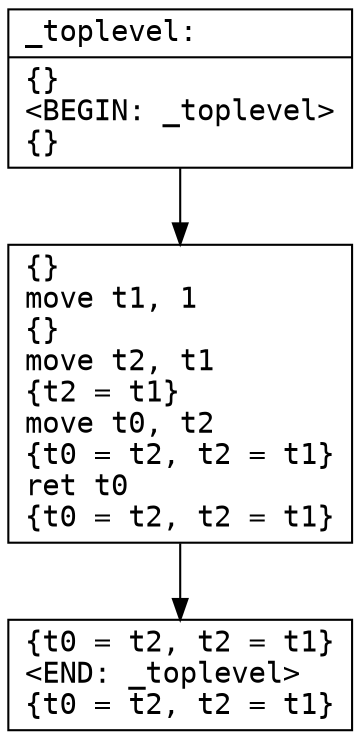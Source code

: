 digraph CFG {
  node [shape=record fontname="courier"]
  _toplevel0 [label="{_toplevel:\l|\{\}\l\<BEGIN: _toplevel\>\l\{\}\l}"];
  _toplevel1 [label="{\{\}\lmove  t1, 1\l\{\}\lmove  t2, t1\l\{t2 = t1\}\lmove  t0, t2\l\{t0 = t2, t2 = t1\}\lret  t0\l\{t0 = t2, t2 = t1\}\l}"];
  _toplevel2 [label="{\{t0 = t2, t2 = t1\}\l\<END: _toplevel\>\l\{t0 = t2, t2 = t1\}\l}"];

  _toplevel0 -> _toplevel1
  _toplevel1 -> _toplevel2
  }
